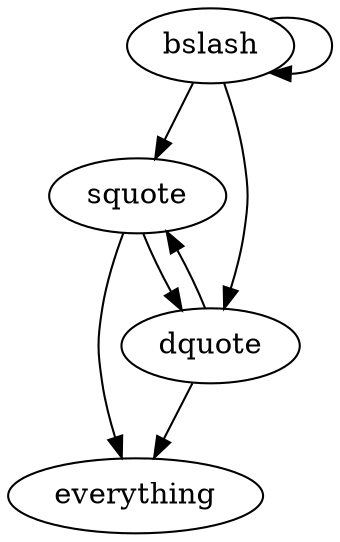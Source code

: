 digraph G {
	graph [layout=dot rankdir=TB]

  squote -> everything
  dquote -> everything
  squote -> dquote
  dquote -> squote
  bslash -> {bslash squote dquote}

}
